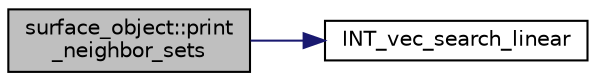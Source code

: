 digraph "surface_object::print_neighbor_sets"
{
  edge [fontname="Helvetica",fontsize="10",labelfontname="Helvetica",labelfontsize="10"];
  node [fontname="Helvetica",fontsize="10",shape=record];
  rankdir="LR";
  Node1956 [label="surface_object::print\l_neighbor_sets",height=0.2,width=0.4,color="black", fillcolor="grey75", style="filled", fontcolor="black"];
  Node1956 -> Node1957 [color="midnightblue",fontsize="10",style="solid",fontname="Helvetica"];
  Node1957 [label="INT_vec_search_linear",height=0.2,width=0.4,color="black", fillcolor="white", style="filled",URL="$d5/de2/foundations_2data__structures_2data__structures_8h.html#ad0aa35e081da3ba3cc8841bf086ba9aa"];
}
